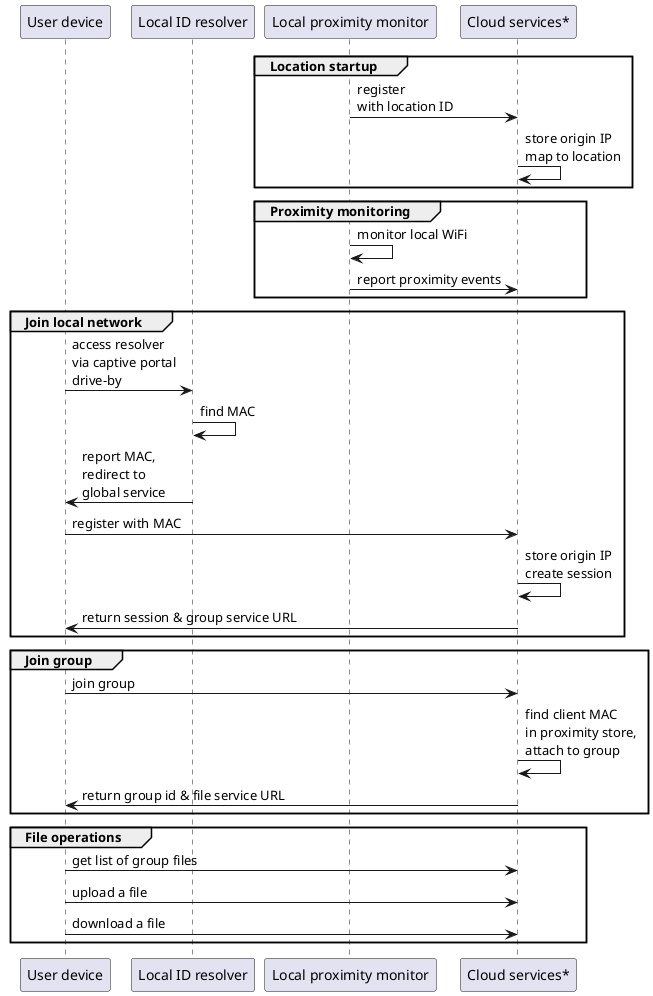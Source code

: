 @startuml
participant "User device" as u
participant "Local ID resolver" as rslv
participant "Local proximity monitor" as mon

participant "Cloud services*" as srv

group Location startup
mon->srv: register\nwith location ID
srv->srv: store origin IP\nmap to location
end
group Proximity monitoring
mon->mon: monitor local WiFi
mon->srv: report proximity events
end

group Join local network
u->rslv: access resolver\nvia captive portal\ndrive-by
rslv->rslv: find MAC
rslv->u: report MAC,\nredirect to\nglobal service
u->srv: register with MAC
srv->srv: store origin IP\ncreate session
srv->u: return session & group service URL
end

group Join group
u->srv: join group
srv->srv: find client MAC\nin proximity store,\nattach to group
srv->u: return group id & file service URL
end

group File operations
u->srv: get list of group files
u->srv: upload a file
u->srv: download a file
end


@enduml